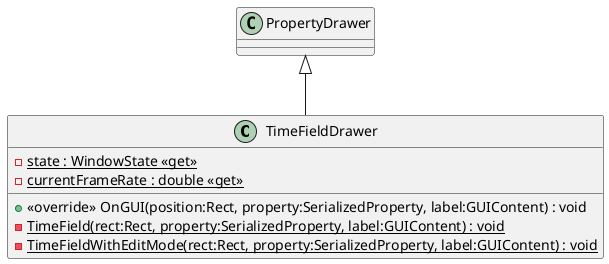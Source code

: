 @startuml
class TimeFieldDrawer {
    {static} - state : WindowState <<get>>
    {static} - currentFrameRate : double <<get>>
    + <<override>> OnGUI(position:Rect, property:SerializedProperty, label:GUIContent) : void
    {static} - TimeField(rect:Rect, property:SerializedProperty, label:GUIContent) : void
    {static} - TimeFieldWithEditMode(rect:Rect, property:SerializedProperty, label:GUIContent) : void
}
PropertyDrawer <|-- TimeFieldDrawer
@enduml
